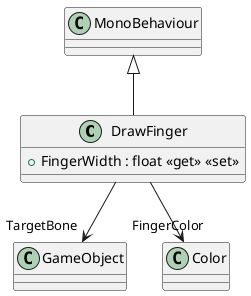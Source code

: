 @startuml
class DrawFinger {
    + FingerWidth : float <<get>> <<set>>
}
MonoBehaviour <|-- DrawFinger
DrawFinger --> "TargetBone" GameObject
DrawFinger --> "FingerColor" Color
@enduml
